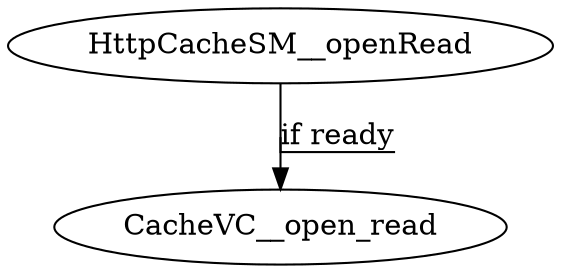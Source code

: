 digraph cache {
HttpCacheSM__openRead;
CacheVC__open_read;

HttpCacheSM__openRead -> CacheVC__open_read [label="if ready";decorate=true]

}
